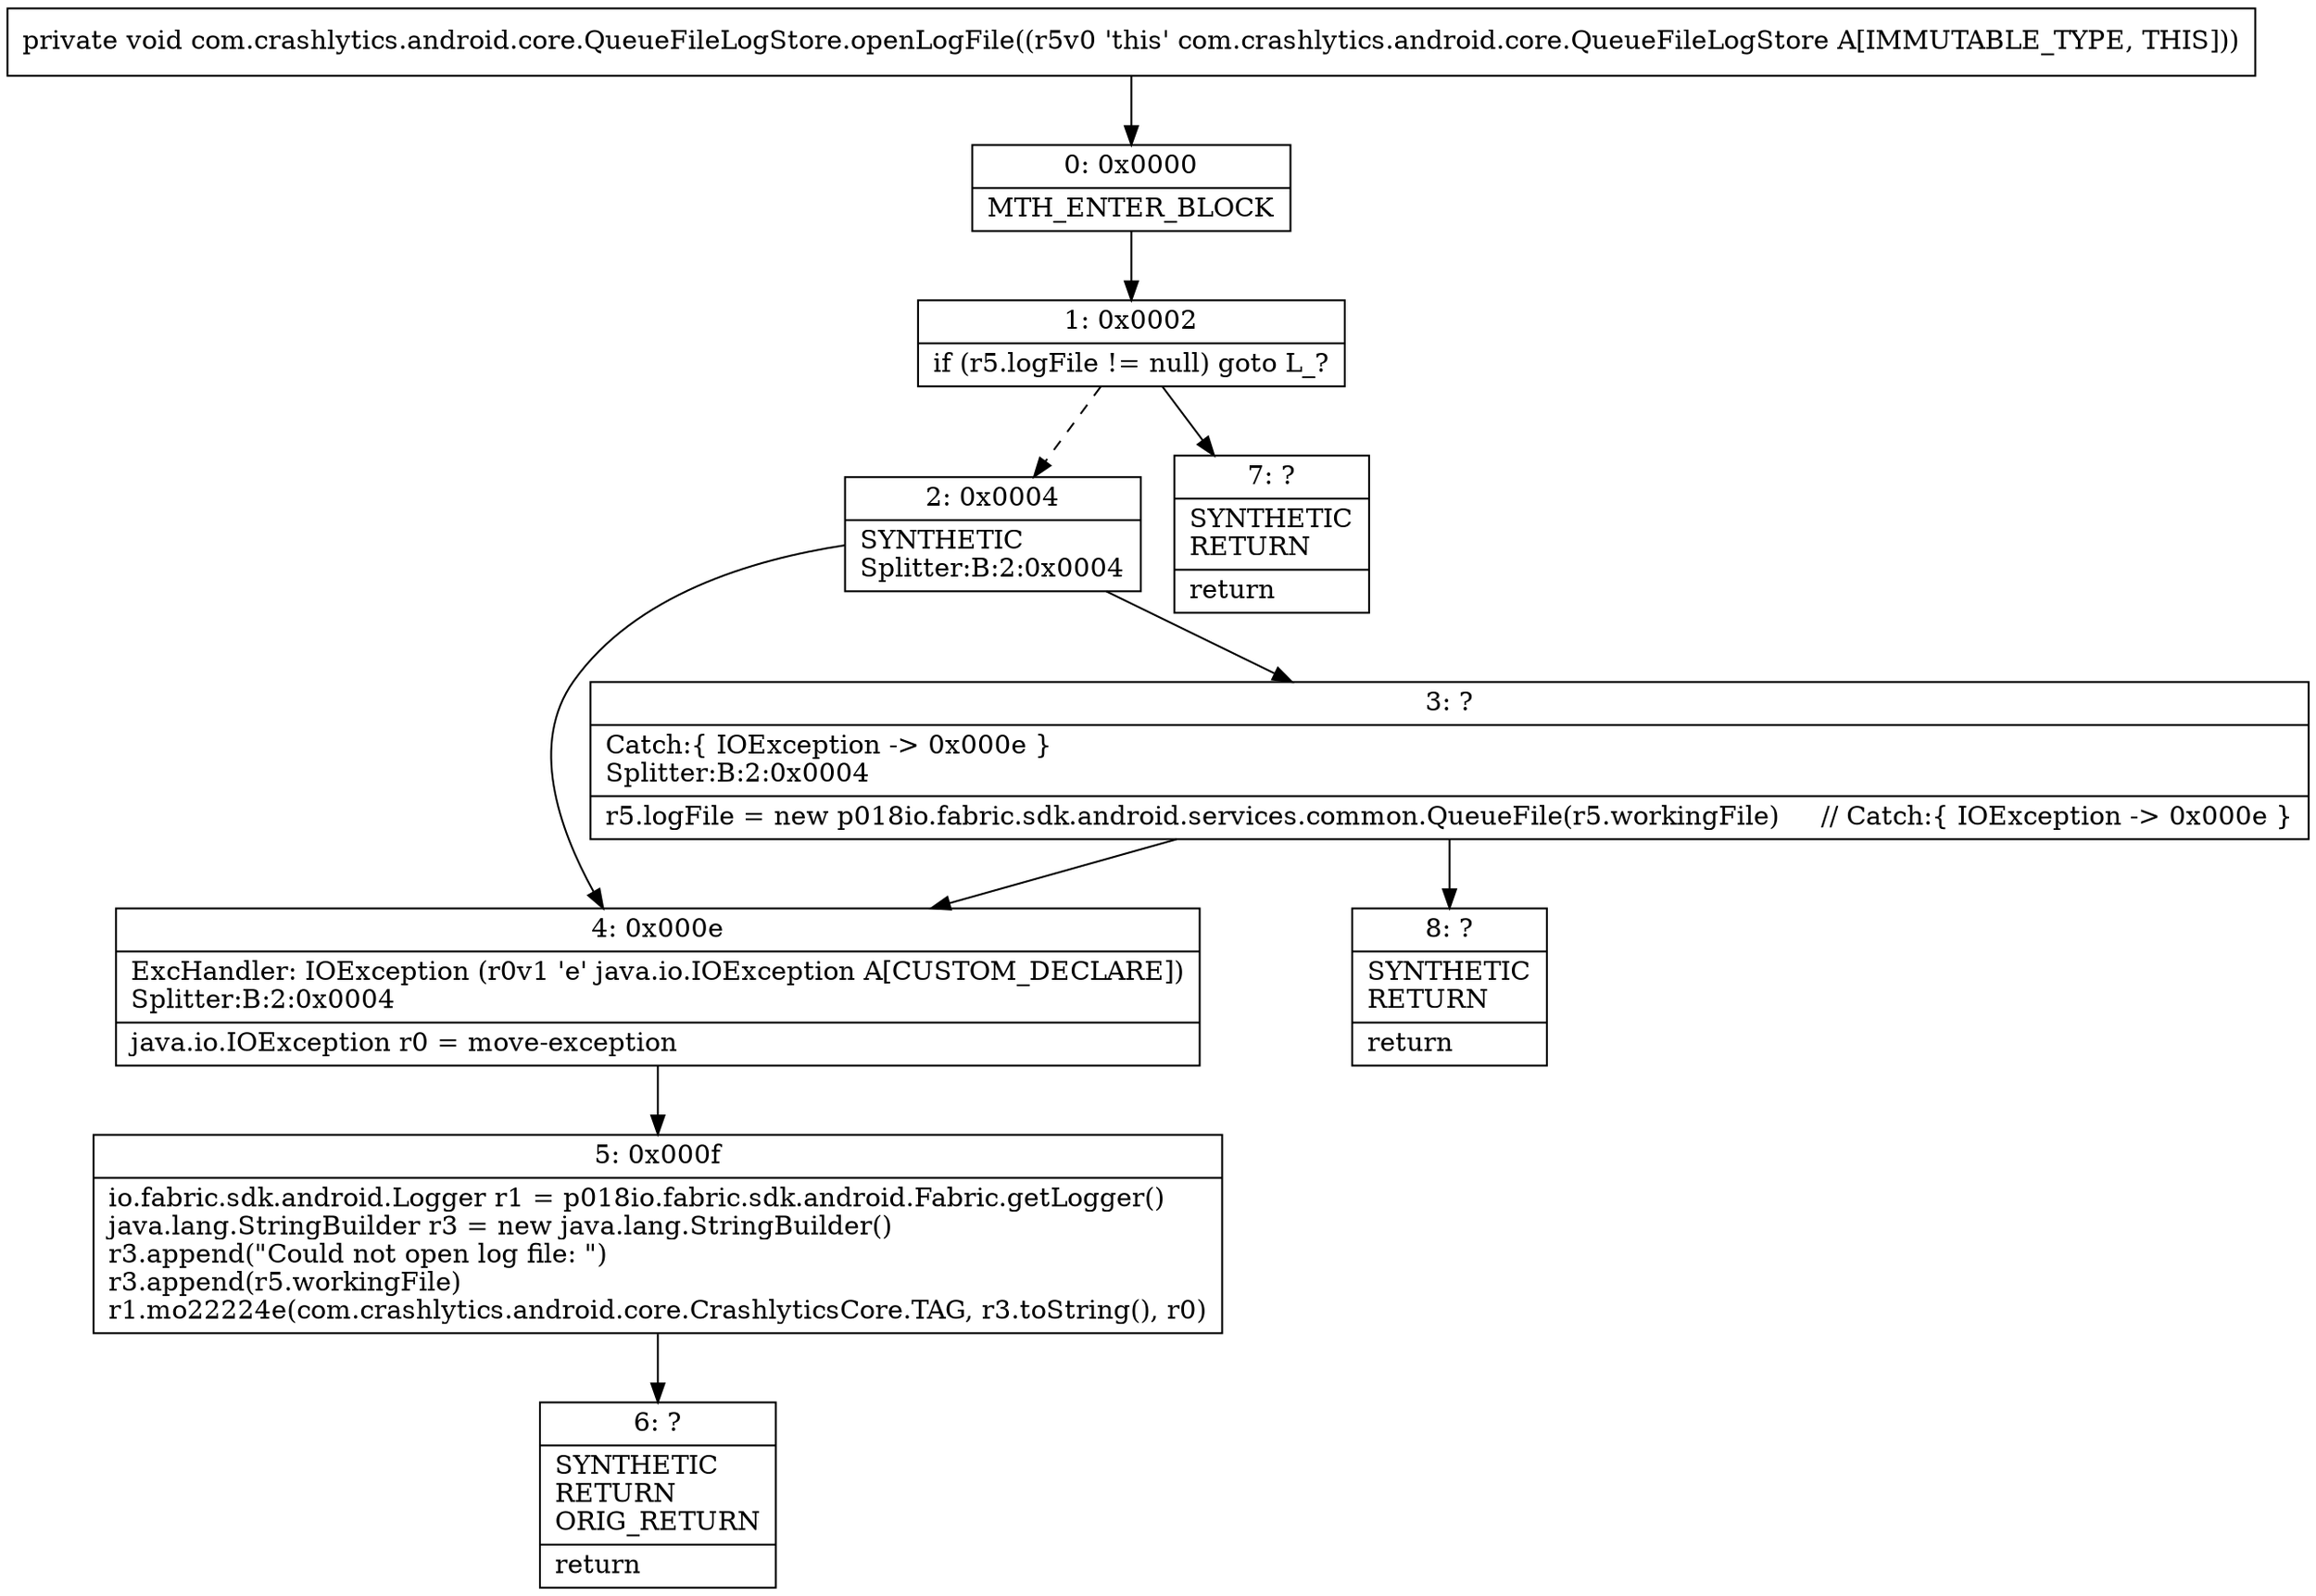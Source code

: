 digraph "CFG forcom.crashlytics.android.core.QueueFileLogStore.openLogFile()V" {
Node_0 [shape=record,label="{0\:\ 0x0000|MTH_ENTER_BLOCK\l}"];
Node_1 [shape=record,label="{1\:\ 0x0002|if (r5.logFile != null) goto L_?\l}"];
Node_2 [shape=record,label="{2\:\ 0x0004|SYNTHETIC\lSplitter:B:2:0x0004\l}"];
Node_3 [shape=record,label="{3\:\ ?|Catch:\{ IOException \-\> 0x000e \}\lSplitter:B:2:0x0004\l|r5.logFile = new p018io.fabric.sdk.android.services.common.QueueFile(r5.workingFile)     \/\/ Catch:\{ IOException \-\> 0x000e \}\l}"];
Node_4 [shape=record,label="{4\:\ 0x000e|ExcHandler: IOException (r0v1 'e' java.io.IOException A[CUSTOM_DECLARE])\lSplitter:B:2:0x0004\l|java.io.IOException r0 = move\-exception\l}"];
Node_5 [shape=record,label="{5\:\ 0x000f|io.fabric.sdk.android.Logger r1 = p018io.fabric.sdk.android.Fabric.getLogger()\ljava.lang.StringBuilder r3 = new java.lang.StringBuilder()\lr3.append(\"Could not open log file: \")\lr3.append(r5.workingFile)\lr1.mo22224e(com.crashlytics.android.core.CrashlyticsCore.TAG, r3.toString(), r0)\l}"];
Node_6 [shape=record,label="{6\:\ ?|SYNTHETIC\lRETURN\lORIG_RETURN\l|return\l}"];
Node_7 [shape=record,label="{7\:\ ?|SYNTHETIC\lRETURN\l|return\l}"];
Node_8 [shape=record,label="{8\:\ ?|SYNTHETIC\lRETURN\l|return\l}"];
MethodNode[shape=record,label="{private void com.crashlytics.android.core.QueueFileLogStore.openLogFile((r5v0 'this' com.crashlytics.android.core.QueueFileLogStore A[IMMUTABLE_TYPE, THIS])) }"];
MethodNode -> Node_0;
Node_0 -> Node_1;
Node_1 -> Node_2[style=dashed];
Node_1 -> Node_7;
Node_2 -> Node_3;
Node_2 -> Node_4;
Node_3 -> Node_4;
Node_3 -> Node_8;
Node_4 -> Node_5;
Node_5 -> Node_6;
}

